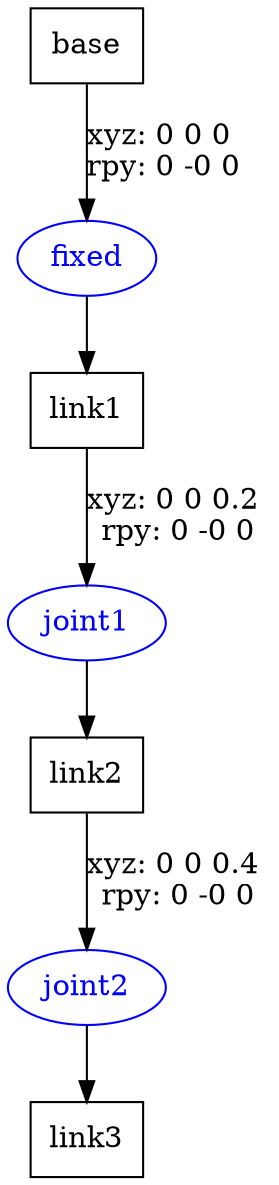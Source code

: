 digraph G {
node [shape=box];
"base" [label="base"];
"link1" [label="link1"];
"link2" [label="link2"];
"link3" [label="link3"];
node [shape=ellipse, color=blue, fontcolor=blue];
"base" -> "fixed" [label="xyz: 0 0 0 \nrpy: 0 -0 0"]
"fixed" -> "link1"
"link1" -> "joint1" [label="xyz: 0 0 0.2 \nrpy: 0 -0 0"]
"joint1" -> "link2"
"link2" -> "joint2" [label="xyz: 0 0 0.4 \nrpy: 0 -0 0"]
"joint2" -> "link3"
}
